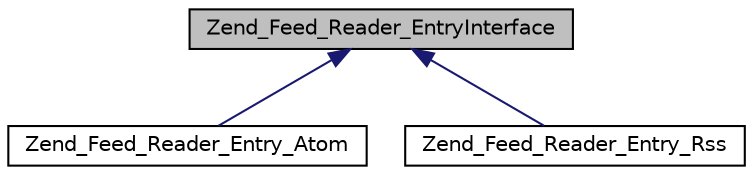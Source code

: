 digraph G
{
  edge [fontname="Helvetica",fontsize="10",labelfontname="Helvetica",labelfontsize="10"];
  node [fontname="Helvetica",fontsize="10",shape=record];
  Node1 [label="Zend_Feed_Reader_EntryInterface",height=0.2,width=0.4,color="black", fillcolor="grey75", style="filled" fontcolor="black"];
  Node1 -> Node2 [dir="back",color="midnightblue",fontsize="10",style="solid",fontname="Helvetica"];
  Node2 [label="Zend_Feed_Reader_Entry_Atom",height=0.2,width=0.4,color="black", fillcolor="white", style="filled",URL="$class_zend___feed___reader___entry___atom.html"];
  Node1 -> Node3 [dir="back",color="midnightblue",fontsize="10",style="solid",fontname="Helvetica"];
  Node3 [label="Zend_Feed_Reader_Entry_Rss",height=0.2,width=0.4,color="black", fillcolor="white", style="filled",URL="$class_zend___feed___reader___entry___rss.html"];
}
